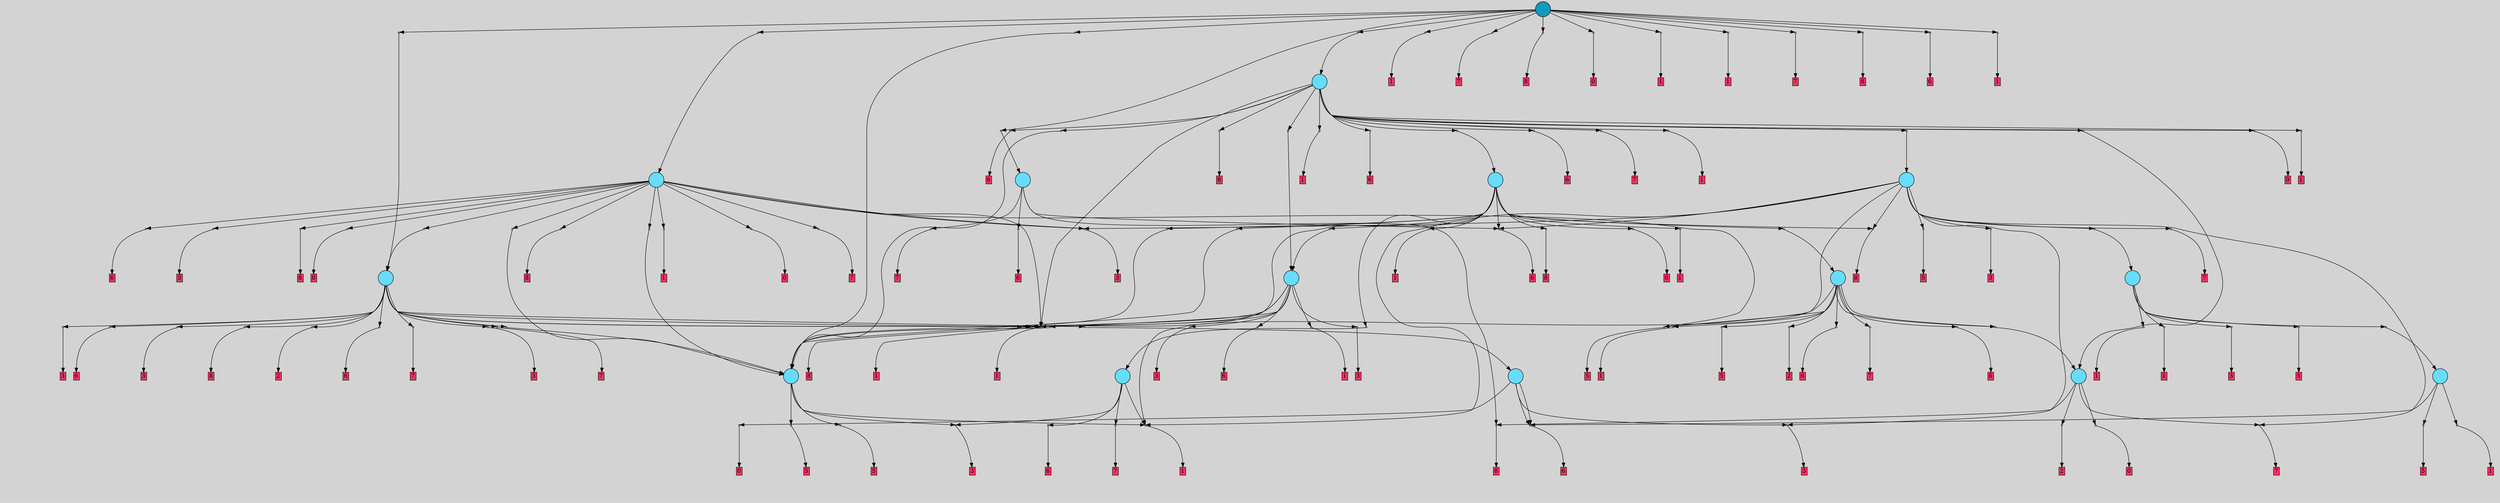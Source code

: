 // File exported with GEGELATI v1.3.1
// On the 2024-07-06 18:53:11
// With the MARL::MarlTPGGraphDotExporter
digraph{
	graph[pad = "0.212, 0.055" bgcolor = lightgray]
	node[shape=circle style = filled label = ""]
		T24 [fillcolor="#66ddff"]
		T84 [fillcolor="#66ddff"]
		T86 [fillcolor="#66ddff"]
		T268 [fillcolor="#66ddff"]
		T711 [fillcolor="#66ddff"]
		T1024 [fillcolor="#66ddff"]
		T1066 [fillcolor="#66ddff"]
		T1439 [fillcolor="#66ddff"]
		T2061 [fillcolor="#66ddff"]
		T2162 [fillcolor="#66ddff"]
		T2189 [fillcolor="#66ddff"]
		T3090 [fillcolor="#66ddff"]
		T3332 [fillcolor="#66ddff"]
		T3953 [fillcolor="#66ddff"]
		T7077 [fillcolor="#1199bb"]
		P71129 [fillcolor="#cccccc" shape=point] //
		I71129 [shape=box style=invis label="3|2&1|3#1|0&#92;n3|0&1|7#1|5&#92;n8|3&1|2#2|6&#92;n2|1&2|3#1|3&#92;n0|3&0|6#3|3&#92;n0|6&3|1#1|4&#92;n"]
		P71129 -> I71129[style=invis]
		A50548 [fillcolor="#ff3366" shape=box margin=0.03 width=0 height=0 label="6"]
		T24 -> P71129 -> A50548
		P71130 [fillcolor="#cccccc" shape=point] //
		I71130 [shape=box style=invis label="1|1&2|4#4|2&#92;n4|0&1|3#2|3&#92;n0|2&0|1#3|6&#92;n3|3&2|1#4|7&#92;n0|6&1|0#4|4&#92;n0|2&4|4#4|2&#92;n4|1&0|3#0|7&#92;n1|5&1|7#4|6&#92;n6|4&2|2#4|1&#92;n"]
		P71130 -> I71130[style=invis]
		A50549 [fillcolor="#ff3366" shape=box margin=0.03 width=0 height=0 label="0"]
		T24 -> P71130 -> A50549
		T24 -> P71129
		P71131 [fillcolor="#cccccc" shape=point] //
		I71131 [shape=box style=invis label="4|5&1|0#2|5&#92;n"]
		P71131 -> I71131[style=invis]
		A50550 [fillcolor="#ff3366" shape=box margin=0.03 width=0 height=0 label="3"]
		T24 -> P71131 -> A50550
		P71132 [fillcolor="#cccccc" shape=point] //
		I71132 [shape=box style=invis label="1|4&3|4#1|1&#92;n4|1&2|1#0|7&#92;n"]
		P71132 -> I71132[style=invis]
		A50551 [fillcolor="#ff3366" shape=box margin=0.03 width=0 height=0 label="8"]
		T84 -> P71132 -> A50551
		P71133 [fillcolor="#cccccc" shape=point] //
		I71133 [shape=box style=invis label="1|0&3|2#3|0&#92;n8|3&3|1#4|3&#92;n1|3&0|1#1|7&#92;n5|0&1|2#3|2&#92;n5|3&2|6#1|0&#92;n5|3&4|4#0|2&#92;n3|2&0|4#1|3&#92;n4|0&1|7#1|0&#92;n1|7&1|1#4|2&#92;n"]
		P71133 -> I71133[style=invis]
		A50552 [fillcolor="#ff3366" shape=box margin=0.03 width=0 height=0 label="0"]
		T84 -> P71133 -> A50552
		P71134 [fillcolor="#cccccc" shape=point] //
		I71134 [shape=box style=invis label="2|7&2|0#0|3&#92;n5|7&0|7#2|2&#92;n8|5&1|6#4|0&#92;n6|3&3|7#3|5&#92;n1|0&1|2#4|3&#92;n5|6&2|0#2|1&#92;n"]
		P71134 -> I71134[style=invis]
		A50553 [fillcolor="#ff3366" shape=box margin=0.03 width=0 height=0 label="7"]
		T84 -> P71134 -> A50553
		P71135 [fillcolor="#cccccc" shape=point] //
		I71135 [shape=box style=invis label="3|7&3|6#4|2&#92;n5|6&1|2#1|1&#92;n3|1&1|5#1|6&#92;n7|2&2|6#0|5&#92;n5|0&3|4#4|7&#92;n6|2&3|4#0|5&#92;n"]
		P71135 -> I71135[style=invis]
		A50554 [fillcolor="#ff3366" shape=box margin=0.03 width=0 height=0 label="2"]
		T84 -> P71135 -> A50554
		P71136 [fillcolor="#cccccc" shape=point] //
		I71136 [shape=box style=invis label="6|7&2|3#4|0&#92;n6|4&1|3#4|7&#92;n"]
		P71136 -> I71136[style=invis]
		A50555 [fillcolor="#ff3366" shape=box margin=0.03 width=0 height=0 label="5"]
		T86 -> P71136 -> A50555
		T86 -> P71129
		P71137 [fillcolor="#cccccc" shape=point] //
		I71137 [shape=box style=invis label="5|7&2|3#2|7&#92;n6|6&0|6#0|3&#92;n"]
		P71137 -> I71137[style=invis]
		A50556 [fillcolor="#ff3366" shape=box margin=0.03 width=0 height=0 label="1"]
		T86 -> P71137 -> A50556
		P71138 [fillcolor="#cccccc" shape=point] //
		I71138 [shape=box style=invis label="4|0&1|2#1|1&#92;n8|6&1|5#1|0&#92;n"]
		P71138 -> I71138[style=invis]
		A50557 [fillcolor="#ff3366" shape=box margin=0.03 width=0 height=0 label="6"]
		T268 -> P71138 -> A50557
		P71139 [fillcolor="#cccccc" shape=point] //
		I71139 [shape=box style=invis label="3|6&2|2#1|7&#92;n7|0&4|3#2|2&#92;n3|3&0|0#1|2&#92;n4|0&1|0#2|3&#92;n2|3&0|4#3|1&#92;n0|3&3|3#0|7&#92;n8|2&0|2#2|3&#92;n8|7&2|0#3|3&#92;n"]
		P71139 -> I71139[style=invis]
		A50558 [fillcolor="#ff3366" shape=box margin=0.03 width=0 height=0 label="7"]
		T268 -> P71139 -> A50558
		T268 -> P71132
		P71140 [fillcolor="#cccccc" shape=point] //
		I71140 [shape=box style=invis label="3|2&1|3#1|0&#92;n8|3&1|2#2|6&#92;n3|0&1|7#1|5&#92;n2|1&2|3#1|3&#92;n0|3&0|6#3|3&#92;n3|6&3|1#1|4&#92;n"]
		P71140 -> I71140[style=invis]
		A50559 [fillcolor="#ff3366" shape=box margin=0.03 width=0 height=0 label="6"]
		T268 -> P71140 -> A50559
		P71141 [fillcolor="#cccccc" shape=point] //
		I71141 [shape=box style=invis label="0|5&3|4#2|5&#92;n5|2&4|3#0|5&#92;n5|6&3|1#1|2&#92;n2|2&3|1#1|0&#92;n8|6&1|7#0|4&#92;n2|0&1|2#2|1&#92;n"]
		P71141 -> I71141[style=invis]
		A50560 [fillcolor="#ff3366" shape=box margin=0.03 width=0 height=0 label="3"]
		T711 -> P71141 -> A50560
		P71142 [fillcolor="#cccccc" shape=point] //
		I71142 [shape=box style=invis label="1|0&4|1#0|1&#92;n4|7&0|3#3|0&#92;n"]
		P71142 -> I71142[style=invis]
		A50561 [fillcolor="#ff3366" shape=box margin=0.03 width=0 height=0 label="1"]
		T711 -> P71142 -> A50561
		P71143 [fillcolor="#cccccc" shape=point] //
		I71143 [shape=box style=invis label="6|4&1|3#4|7&#92;n6|7&2|3#4|1&#92;n"]
		P71143 -> I71143[style=invis]
		A50562 [fillcolor="#ff3366" shape=box margin=0.03 width=0 height=0 label="5"]
		T711 -> P71143 -> A50562
		P71144 [fillcolor="#cccccc" shape=point] //
		I71144 [shape=box style=invis label="6|6&2|4#1|1&#92;n8|0&4|6#3|3&#92;n"]
		P71144 -> I71144[style=invis]
		T711 -> P71144 -> T86
		P71145 [fillcolor="#cccccc" shape=point] //
		I71145 [shape=box style=invis label="5|3&2|3#2|7&#92;n"]
		P71145 -> I71145[style=invis]
		A50563 [fillcolor="#ff3366" shape=box margin=0.03 width=0 height=0 label="1"]
		T711 -> P71145 -> A50563
		P71146 [fillcolor="#cccccc" shape=point] //
		I71146 [shape=box style=invis label="3|0&2|2#2|7&#92;n8|1&1|3#0|3&#92;n"]
		P71146 -> I71146[style=invis]
		A50564 [fillcolor="#ff3366" shape=box margin=0.03 width=0 height=0 label="3"]
		T1024 -> P71146 -> A50564
		P71147 [fillcolor="#cccccc" shape=point] //
		I71147 [shape=box style=invis label="4|4&2|7#4|3&#92;n1|3&3|0#1|1&#92;n3|0&0|4#0|0&#92;n4|7&4|1#0|5&#92;n6|1&2|7#1|3&#92;n3|2&3|4#3|5&#92;n4|4&4|2#3|2&#92;n6|2&4|6#0|0&#92;n0|2&3|4#0|4&#92;n"]
		P71147 -> I71147[style=invis]
		A50565 [fillcolor="#ff3366" shape=box margin=0.03 width=0 height=0 label="1"]
		T1024 -> P71147 -> A50565
		P71148 [fillcolor="#cccccc" shape=point] //
		I71148 [shape=box style=invis label="5|5&0|3#2|5&#92;n1|3&1|7#1|4&#92;n6|1&2|6#1|1&#92;n8|2&0|2#0|5&#92;n8|1&1|1#2|4&#92;n6|5&2|3#4|5&#92;n0|0&2|3#2|2&#92;n"]
		P71148 -> I71148[style=invis]
		A50566 [fillcolor="#ff3366" shape=box margin=0.03 width=0 height=0 label="5"]
		T1024 -> P71148 -> A50566
		P71149 [fillcolor="#cccccc" shape=point] //
		I71149 [shape=box style=invis label="5|5&4|5#3|0&#92;n8|6&3|7#2|6&#92;n0|3&3|5#2|7&#92;n5|2&2|4#3|6&#92;n5|0&0|2#3|5&#92;n"]
		P71149 -> I71149[style=invis]
		A50567 [fillcolor="#ff3366" shape=box margin=0.03 width=0 height=0 label="5"]
		T1024 -> P71149 -> A50567
		T1066 -> P71146
		P71150 [fillcolor="#cccccc" shape=point] //
		I71150 [shape=box style=invis label="2|7&2|0#0|3&#92;n8|5&1|6#4|0&#92;n5|6&2|0#2|1&#92;n1|0&1|2#4|3&#92;n6|0&3|7#3|5&#92;n"]
		P71150 -> I71150[style=invis]
		A50568 [fillcolor="#ff3366" shape=box margin=0.03 width=0 height=0 label="7"]
		T1066 -> P71150 -> A50568
		T1066 -> P71147
		P71151 [fillcolor="#cccccc" shape=point] //
		I71151 [shape=box style=invis label="4|0&1|2#4|1&#92;n1|1&4|0#4|1&#92;n"]
		P71151 -> I71151[style=invis]
		A50569 [fillcolor="#ff3366" shape=box margin=0.03 width=0 height=0 label="6"]
		T1066 -> P71151 -> A50569
		P71152 [fillcolor="#cccccc" shape=point] //
		I71152 [shape=box style=invis label="4|0&1|2#1|1&#92;n8|4&1|5#2|0&#92;n5|4&4|2#4|2&#92;n"]
		P71152 -> I71152[style=invis]
		A50570 [fillcolor="#ff3366" shape=box margin=0.03 width=0 height=0 label="6"]
		T1439 -> P71152 -> A50570
		P71153 [fillcolor="#cccccc" shape=point] //
		I71153 [shape=box style=invis label="1|3&1|3#0|0&#92;n4|0&3|2#4|0&#92;n7|7&1|3#2|3&#92;n8|7&2|2#2|6&#92;n"]
		P71153 -> I71153[style=invis]
		A50571 [fillcolor="#ff3366" shape=box margin=0.03 width=0 height=0 label="1"]
		T1439 -> P71153 -> A50571
		P71154 [fillcolor="#cccccc" shape=point] //
		I71154 [shape=box style=invis label="6|6&3|3#4|2&#92;n5|7&2|4#0|3&#92;n0|1&0|2#4|6&#92;n0|0&3|2#0|7&#92;n"]
		P71154 -> I71154[style=invis]
		A50572 [fillcolor="#ff3366" shape=box margin=0.03 width=0 height=0 label="5"]
		T1439 -> P71154 -> A50572
		T1439 -> P71147
		P71155 [fillcolor="#cccccc" shape=point] //
		I71155 [shape=box style=invis label="0|0&0|7#0|0&#92;n6|0&1|3#4|7&#92;n6|7&2|3#4|0&#92;n6|5&3|2#0|3&#92;n"]
		P71155 -> I71155[style=invis]
		A50573 [fillcolor="#ff3366" shape=box margin=0.03 width=0 height=0 label="5"]
		T1439 -> P71155 -> A50573
		P71156 [fillcolor="#cccccc" shape=point] //
		I71156 [shape=box style=invis label="5|0&0|2#0|2&#92;n4|2&1|4#1|0&#92;n4|5&0|0#2|5&#92;n"]
		P71156 -> I71156[style=invis]
		T1439 -> P71156 -> T84
		P71157 [fillcolor="#cccccc" shape=point] //
		I71157 [shape=box style=invis label="0|1&3|3#3|5&#92;n1|3&3|7#4|0&#92;n7|2&2|6#0|5&#92;n5|0&2|4#4|7&#92;n6|1&1|5#1|6&#92;n3|7&3|6#4|2&#92;n"]
		P71157 -> I71157[style=invis]
		A50574 [fillcolor="#ff3366" shape=box margin=0.03 width=0 height=0 label="2"]
		T1439 -> P71157 -> A50574
		P71158 [fillcolor="#cccccc" shape=point] //
		I71158 [shape=box style=invis label="4|0&1|2#1|5&#92;n5|0&2|4#4|6&#92;n"]
		P71158 -> I71158[style=invis]
		A50575 [fillcolor="#ff3366" shape=box margin=0.03 width=0 height=0 label="6"]
		T1439 -> P71158 -> A50575
		P71159 [fillcolor="#cccccc" shape=point] //
		I71159 [shape=box style=invis label="3|2&1|3#1|0&#92;n3|0&1|7#1|5&#92;n0|6&3|1#1|4&#92;n2|4&4|7#3|2&#92;n0|3&0|6#3|3&#92;n2|1&2|3#1|2&#92;n"]
		P71159 -> I71159[style=invis]
		A50576 [fillcolor="#ff3366" shape=box margin=0.03 width=0 height=0 label="7"]
		T1439 -> P71159 -> A50576
		T1439 -> P71156
		P71160 [fillcolor="#cccccc" shape=point] //
		I71160 [shape=box style=invis label="4|0&0|2#0|1&#92;n7|6&1|0#2|6&#92;n6|0&2|7#0|7&#92;n8|3&1|7#1|4&#92;n"]
		P71160 -> I71160[style=invis]
		A50577 [fillcolor="#ff3366" shape=box margin=0.03 width=0 height=0 label="6"]
		T2061 -> P71160 -> A50577
		P71161 [fillcolor="#cccccc" shape=point] //
		I71161 [shape=box style=invis label="2|4&0|3#0|2&#92;n8|4&2|2#4|0&#92;n8|5&4|2#0|7&#92;n2|3&0|6#2|0&#92;n3|2&3|5#3|0&#92;n3|2&1|1#0|1&#92;n"]
		P71161 -> I71161[style=invis]
		A50578 [fillcolor="#ff3366" shape=box margin=0.03 width=0 height=0 label="3"]
		T2061 -> P71161 -> A50578
		P71162 [fillcolor="#cccccc" shape=point] //
		I71162 [shape=box style=invis label="0|0&4|1#1|3&#92;n4|5&3|0#2|5&#92;n8|1&4|2#1|6&#92;n1|7&3|4#3|2&#92;n"]
		P71162 -> I71162[style=invis]
		T2061 -> P71162 -> T1024
		P71163 [fillcolor="#cccccc" shape=point] //
		I71163 [shape=box style=invis label="4|4&2|7#4|3&#92;n6|2&1|2#3|6&#92;n0|2&2|4#0|4&#92;n3|0&0|4#0|0&#92;n6|1&2|7#1|3&#92;n3|2&3|4#3|5&#92;n6|2&4|6#0|0&#92;n4|7&4|1#0|5&#92;n"]
		P71163 -> I71163[style=invis]
		A50579 [fillcolor="#ff3366" shape=box margin=0.03 width=0 height=0 label="2"]
		T2061 -> P71163 -> A50579
		P71164 [fillcolor="#cccccc" shape=point] //
		I71164 [shape=box style=invis label="3|5&3|5#3|6&#92;n0|0&0|3#1|6&#92;n0|0&2|0#4|2&#92;n"]
		P71164 -> I71164[style=invis]
		A50580 [fillcolor="#ff3366" shape=box margin=0.03 width=0 height=0 label="3"]
		T2061 -> P71164 -> A50580
		P71165 [fillcolor="#cccccc" shape=point] //
		I71165 [shape=box style=invis label="4|4&2|7#4|3&#92;n1|3&3|0#1|1&#92;n3|0&0|4#0|0&#92;n3|2&3|4#3|5&#92;n6|1&2|7#1|5&#92;n4|7&4|1#0|5&#92;n4|4&4|2#3|2&#92;n1|1&3|0#0|1&#92;n6|2&4|6#0|0&#92;n0|2&3|4#0|4&#92;n"]
		P71165 -> I71165[style=invis]
		A50581 [fillcolor="#ff3366" shape=box margin=0.03 width=0 height=0 label="1"]
		T2061 -> P71165 -> A50581
		P71166 [fillcolor="#cccccc" shape=point] //
		I71166 [shape=box style=invis label="0|0&0|3#4|3&#92;n6|4&2|3#4|7&#92;n4|5&3|2#2|7&#92;n"]
		P71166 -> I71166[style=invis]
		A50582 [fillcolor="#ff3366" shape=box margin=0.03 width=0 height=0 label="7"]
		T2061 -> P71166 -> A50582
		P71167 [fillcolor="#cccccc" shape=point] //
		I71167 [shape=box style=invis label="4|4&2|7#4|3&#92;n3|5&3|4#3|5&#92;n3|0&0|4#0|0&#92;n6|2&4|6#0|0&#92;n1|3&3|0#1|1&#92;n4|4&4|2#3|2&#92;n6|1&2|7#1|3&#92;n3|0&3|2#3|5&#92;n0|0&3|4#0|4&#92;n"]
		P71167 -> I71167[style=invis]
		A50583 [fillcolor="#ff3366" shape=box margin=0.03 width=0 height=0 label="1"]
		T2061 -> P71167 -> A50583
		P71168 [fillcolor="#cccccc" shape=point] //
		I71168 [shape=box style=invis label="8|7&3|2#0|5&#92;n7|6&2|3#0|2&#92;n3|6&4|1#3|4&#92;n4|0&0|7#1|2&#92;n2|3&0|3#2|2&#92;n4|5&3|2#1|2&#92;n3|0&0|0#2|0&#92;n7|1&2|0#3|4&#92;n1|1&2|2#0|6&#92;n"]
		P71168 -> I71168[style=invis]
		A50584 [fillcolor="#ff3366" shape=box margin=0.03 width=0 height=0 label="8"]
		T2061 -> P71168 -> A50584
		P71169 [fillcolor="#cccccc" shape=point] //
		I71169 [shape=box style=invis label="5|6&0|5#4|4&#92;n8|0&2|5#2|7&#92;n"]
		P71169 -> I71169[style=invis]
		A50585 [fillcolor="#ff3366" shape=box margin=0.03 width=0 height=0 label="3"]
		T2061 -> P71169 -> A50585
		P71170 [fillcolor="#cccccc" shape=point] //
		I71170 [shape=box style=invis label="4|5&2|1#0|7&#92;n1|4&3|4#1|1&#92;n"]
		P71170 -> I71170[style=invis]
		A50586 [fillcolor="#ff3366" shape=box margin=0.03 width=0 height=0 label="8"]
		T2061 -> P71170 -> A50586
		P71171 [fillcolor="#cccccc" shape=point] //
		I71171 [shape=box style=invis label="8|6&1|5#1|0&#92;n2|4&0|5#0|1&#92;n"]
		P71171 -> I71171[style=invis]
		A50587 [fillcolor="#ff3366" shape=box margin=0.03 width=0 height=0 label="6"]
		T2061 -> P71171 -> A50587
		P71172 [fillcolor="#cccccc" shape=point] //
		I71172 [shape=box style=invis label="8|1&0|5#3|5&#92;n7|0&3|1#2|6&#92;n1|2&3|6#2|2&#92;n8|2&0|2#2|7&#92;n"]
		P71172 -> I71172[style=invis]
		T2061 -> P71172 -> T24
		P71173 [fillcolor="#cccccc" shape=point] //
		I71173 [shape=box style=invis label="2|4&4|0#3|2&#92;n0|3&3|3#0|7&#92;n7|0&4|3#2|2&#92;n0|7&0|6#1|1&#92;n8|7&2|6#3|3&#92;n4|0&0|0#2|3&#92;n8|2&0|2#2|3&#92;n"]
		P71173 -> I71173[style=invis]
		A50588 [fillcolor="#ff3366" shape=box margin=0.03 width=0 height=0 label="7"]
		T2061 -> P71173 -> A50588
		T2162 -> P71147
		P71174 [fillcolor="#cccccc" shape=point] //
		I71174 [shape=box style=invis label="4|6&1|6#3|7&#92;n2|0&3|2#2|5&#92;n"]
		P71174 -> I71174[style=invis]
		A50589 [fillcolor="#ff3366" shape=box margin=0.03 width=0 height=0 label="3"]
		T2162 -> P71174 -> A50589
		P71175 [fillcolor="#cccccc" shape=point] //
		I71175 [shape=box style=invis label="0|2&4|6#4|2&#92;n4|0&3|1#3|3&#92;n4|5&1|0#2|5&#92;n1|3&0|5#4|5&#92;n"]
		P71175 -> I71175[style=invis]
		A50590 [fillcolor="#ff3366" shape=box margin=0.03 width=0 height=0 label="3"]
		T2162 -> P71175 -> A50590
		P71176 [fillcolor="#cccccc" shape=point] //
		I71176 [shape=box style=invis label="4|0&0|0#2|3&#92;n0|3&3|3#0|7&#92;n7|0&4|3#2|2&#92;n2|4&0|0#3|2&#92;n8|7&2|0#3|3&#92;n8|2&0|2#2|3&#92;n"]
		P71176 -> I71176[style=invis]
		A50591 [fillcolor="#ff3366" shape=box margin=0.03 width=0 height=0 label="7"]
		T2162 -> P71176 -> A50591
		P71177 [fillcolor="#cccccc" shape=point] //
		I71177 [shape=box style=invis label="0|5&3|2#2|6&#92;n4|0&2|2#1|1&#92;n"]
		P71177 -> I71177[style=invis]
		T2162 -> P71177 -> T711
		T2162 -> P71134
		P71178 [fillcolor="#cccccc" shape=point] //
		I71178 [shape=box style=invis label="1|7&0|4#3|7&#92;n7|6&2|3#4|1&#92;n7|0&1|3#1|4&#92;n5|1&1|7#4|4&#92;n1|3&3|1#4|3&#92;n"]
		P71178 -> I71178[style=invis]
		A50592 [fillcolor="#ff3366" shape=box margin=0.03 width=0 height=0 label="5"]
		T2162 -> P71178 -> A50592
		T2162 -> P71138
		P71179 [fillcolor="#cccccc" shape=point] //
		I71179 [shape=box style=invis label="2|5&3|5#2|7&#92;n8|7&3|2#0|5&#92;n7|6&2|0#0|2&#92;n7|1&2|0#3|4&#92;n4|0&0|7#1|2&#92;n2|3&0|3#2|2&#92;n4|5&3|2#1|2&#92;n3|0&0|0#2|0&#92;n3|6&4|1#3|4&#92;n1|1&2|2#0|6&#92;n"]
		P71179 -> I71179[style=invis]
		A50593 [fillcolor="#ff3366" shape=box margin=0.03 width=0 height=0 label="8"]
		T2162 -> P71179 -> A50593
		T2162 -> P71131
		T2162 -> P71154
		P71180 [fillcolor="#cccccc" shape=point] //
		I71180 [shape=box style=invis label="4|4&0|2#4|5&#92;n0|4&0|0#2|3&#92;n5|3&4|1#2|1&#92;n6|0&2|2#2|6&#92;n"]
		P71180 -> I71180[style=invis]
		A50594 [fillcolor="#ff3366" shape=box margin=0.03 width=0 height=0 label="3"]
		T2189 -> P71180 -> A50594
		P71181 [fillcolor="#cccccc" shape=point] //
		I71181 [shape=box style=invis label="8|1&4|2#1|4&#92;n4|5&3|0#2|5&#92;n1|7&4|4#3|2&#92;n3|0&3|7#0|7&#92;n0|0&4|1#1|3&#92;n"]
		P71181 -> I71181[style=invis]
		T2189 -> P71181 -> T1024
		P71182 [fillcolor="#cccccc" shape=point] //
		I71182 [shape=box style=invis label="4|2&3|0#0|0&#92;n1|6&3|3#4|2&#92;n0|1&0|2#4|6&#92;n0|0&3|2#0|7&#92;n4|3&2|3#3|6&#92;n"]
		P71182 -> I71182[style=invis]
		A50595 [fillcolor="#ff3366" shape=box margin=0.03 width=0 height=0 label="3"]
		T2189 -> P71182 -> A50595
		T2189 -> P71165
		T2189 -> P71167
		T2189 -> P71168
		P71183 [fillcolor="#cccccc" shape=point] //
		I71183 [shape=box style=invis label="3|2&1|3#1|0&#92;n1|5&4|2#1|1&#92;n8|3&1|2#2|6&#92;n3|0&1|7#1|5&#92;n2|1&2|3#1|3&#92;n0|3&0|6#3|3&#92;n0|6&0|1#1|4&#92;n"]
		P71183 -> I71183[style=invis]
		A50596 [fillcolor="#ff3366" shape=box margin=0.03 width=0 height=0 label="6"]
		T2189 -> P71183 -> A50596
		P71184 [fillcolor="#cccccc" shape=point] //
		I71184 [shape=box style=invis label="1|3&1|3#0|0&#92;n4|0&3|2#4|0&#92;n7|7&1|3#2|3&#92;n3|7&3|7#4|0&#92;n8|7&2|2#2|6&#92;n"]
		P71184 -> I71184[style=invis]
		A50597 [fillcolor="#ff3366" shape=box margin=0.03 width=0 height=0 label="1"]
		T2189 -> P71184 -> A50597
		P71185 [fillcolor="#cccccc" shape=point] //
		I71185 [shape=box style=invis label="1|7&4|4#3|2&#92;n4|5&3|0#2|5&#92;n8|1&4|2#1|6&#92;n0|0&4|1#1|3&#92;n"]
		P71185 -> I71185[style=invis]
		T3090 -> P71185 -> T1024
		T3090 -> P71165
		P71186 [fillcolor="#cccccc" shape=point] //
		I71186 [shape=box style=invis label="4|7&3|2#2|7&#92;n6|4&2|3#4|7&#92;n0|0&0|3#4|3&#92;n"]
		P71186 -> I71186[style=invis]
		T3090 -> P71186 -> T1439
		P71187 [fillcolor="#cccccc" shape=point] //
		I71187 [shape=box style=invis label="4|4&2|7#4|3&#92;n1|1&4|2#2|0&#92;n3|5&3|4#3|5&#92;n3|0&0|4#0|0&#92;n3|0&3|2#3|5&#92;n1|3&3|0#1|1&#92;n4|4&4|2#3|2&#92;n6|1&2|7#1|3&#92;n6|2&4|6#0|0&#92;n0|0&3|4#0|4&#92;n"]
		P71187 -> I71187[style=invis]
		A50598 [fillcolor="#ff3366" shape=box margin=0.03 width=0 height=0 label="1"]
		T3090 -> P71187 -> A50598
		P71188 [fillcolor="#cccccc" shape=point] //
		I71188 [shape=box style=invis label="8|7&3|2#0|5&#92;n7|6&2|3#0|2&#92;n7|1&2|1#3|4&#92;n4|0&0|7#1|2&#92;n2|3&0|3#2|2&#92;n4|5&3|2#1|2&#92;n3|0&0|0#2|0&#92;n3|6&4|1#3|4&#92;n1|1&2|2#0|6&#92;n"]
		P71188 -> I71188[style=invis]
		A50599 [fillcolor="#ff3366" shape=box margin=0.03 width=0 height=0 label="8"]
		T3090 -> P71188 -> A50599
		P71189 [fillcolor="#cccccc" shape=point] //
		I71189 [shape=box style=invis label="8|0&2|4#3|7&#92;n0|4&3|5#2|6&#92;n2|7&0|7#2|4&#92;n8|5&3|4#3|0&#92;n3|4&1|7#2|1&#92;n1|5&0|7#0|6&#92;n5|3&1|2#3|3&#92;n"]
		P71189 -> I71189[style=invis]
		A50600 [fillcolor="#ff3366" shape=box margin=0.03 width=0 height=0 label="0"]
		T3090 -> P71189 -> A50600
		P71190 [fillcolor="#cccccc" shape=point] //
		I71190 [shape=box style=invis label="7|0&3|7#2|2&#92;n6|5&4|6#1|0&#92;n"]
		P71190 -> I71190[style=invis]
		T3090 -> P71190 -> T2189
		P71191 [fillcolor="#cccccc" shape=point] //
		I71191 [shape=box style=invis label="6|1&2|4#1|7&#92;n0|0&4|3#2|2&#92;n1|6&4|7#2|0&#92;n8|5&1|6#3|1&#92;n5|3&1|7#3|3&#92;n2|1&2|7#4|0&#92;n3|2&1|2#0|4&#92;n0|7&1|0#4|7&#92;n"]
		P71191 -> I71191[style=invis]
		T3090 -> P71191 -> T1066
		P71192 [fillcolor="#cccccc" shape=point] //
		I71192 [shape=box style=invis label="6|3&0|6#0|5&#92;n6|7&3|6#1|2&#92;n4|0&2|5#4|5&#92;n6|1&3|7#2|6&#92;n"]
		P71192 -> I71192[style=invis]
		T3090 -> P71192 -> T1024
		T3090 -> P71179
		P71193 [fillcolor="#cccccc" shape=point] //
		I71193 [shape=box style=invis label="7|1&2|2#3|0&#92;n6|0&4|0#4|0&#92;n2|7&3|0#0|1&#92;n6|5&0|1#1|2&#92;n5|5&3|5#4|4&#92;n3|6&1|1#3|4&#92;n1|4&4|5#0|5&#92;n5|4&0|7#1|7&#92;n5|7&0|1#3|2&#92;n"]
		P71193 -> I71193[style=invis]
		A50601 [fillcolor="#ff3366" shape=box margin=0.03 width=0 height=0 label="1"]
		T3090 -> P71193 -> A50601
		T3090 -> P71138
		P71194 [fillcolor="#cccccc" shape=point] //
		I71194 [shape=box style=invis label="4|0&0|2#0|1&#92;n7|6&1|0#3|6&#92;n8|3&1|7#1|4&#92;n6|0&2|7#0|7&#92;n"]
		P71194 -> I71194[style=invis]
		A50602 [fillcolor="#ff3366" shape=box margin=0.03 width=0 height=0 label="6"]
		T3332 -> P71194 -> A50602
		P71195 [fillcolor="#cccccc" shape=point] //
		I71195 [shape=box style=invis label="2|7&3|3#3|0&#92;n3|2&3|5#3|0&#92;n8|0&0|3#2|4&#92;n3|2&1|1#0|1&#92;n"]
		P71195 -> I71195[style=invis]
		A50603 [fillcolor="#ff3366" shape=box margin=0.03 width=0 height=0 label="3"]
		T3332 -> P71195 -> A50603
		T3332 -> P71165
		P71196 [fillcolor="#cccccc" shape=point] //
		I71196 [shape=box style=invis label="4|4&2|7#4|3&#92;n4|4&4|2#3|2&#92;n3|0&0|4#0|0&#92;n3|0&3|2#3|5&#92;n1|3&3|0#1|1&#92;n3|5&3|4#3|5&#92;n6|1&2|7#1|3&#92;n6|2&0|6#0|0&#92;n0|0&3|4#0|4&#92;n"]
		P71196 -> I71196[style=invis]
		A50604 [fillcolor="#ff3366" shape=box margin=0.03 width=0 height=0 label="1"]
		T3332 -> P71196 -> A50604
		P71197 [fillcolor="#cccccc" shape=point] //
		I71197 [shape=box style=invis label="8|0&2|4#3|7&#92;n0|4&3|5#1|6&#92;n5|3&1|2#3|3&#92;n8|5&3|4#3|0&#92;n3|4&1|7#2|1&#92;n1|5&0|7#0|6&#92;n1|7&0|1#1|6&#92;n2|7&0|7#2|4&#92;n"]
		P71197 -> I71197[style=invis]
		A50605 [fillcolor="#ff3366" shape=box margin=0.03 width=0 height=0 label="0"]
		T3332 -> P71197 -> A50605
		T3332 -> P71174
		P71198 [fillcolor="#cccccc" shape=point] //
		I71198 [shape=box style=invis label="2|0&3|5#1|2&#92;n2|7&2|0#0|3&#92;n5|7&0|7#2|2&#92;n5|6&2|2#2|6&#92;n8|5&1|6#4|0&#92;n1|0&2|0#4|3&#92;n"]
		P71198 -> I71198[style=invis]
		A50606 [fillcolor="#ff3366" shape=box margin=0.03 width=0 height=0 label="7"]
		T3332 -> P71198 -> A50606
		T3332 -> P71174
		T3332 -> P71154
		P71199 [fillcolor="#cccccc" shape=point] //
		I71199 [shape=box style=invis label="2|5&4|5#2|7&#92;n8|7&3|2#0|5&#92;n7|6&2|0#0|2&#92;n4|0&0|7#1|2&#92;n7|1&2|0#3|4&#92;n2|3&0|3#2|2&#92;n4|5&3|2#1|2&#92;n3|0&0|0#2|0&#92;n3|6&4|1#3|4&#92;n1|1&2|2#0|6&#92;n"]
		P71199 -> I71199[style=invis]
		A50607 [fillcolor="#ff3366" shape=box margin=0.03 width=0 height=0 label="8"]
		T3332 -> P71199 -> A50607
		P71200 [fillcolor="#cccccc" shape=point] //
		I71200 [shape=box style=invis label="0|0&4|1#3|3&#92;n1|7&4|4#3|2&#92;n4|7&0|2#1|4&#92;n"]
		P71200 -> I71200[style=invis]
		T3332 -> P71200 -> T1024
		P71201 [fillcolor="#cccccc" shape=point] //
		I71201 [shape=box style=invis label="8|0&2|4#3|7&#92;n0|4&3|5#1|6&#92;n5|3&1|2#3|3&#92;n6|7&3|4#4|1&#92;n2|3&0|7#2|4&#92;n1|5&0|7#0|6&#92;n1|7&0|1#1|6&#92;n3|4&1|7#2|1&#92;n"]
		P71201 -> I71201[style=invis]
		A50608 [fillcolor="#ff3366" shape=box margin=0.03 width=0 height=0 label="0"]
		T3332 -> P71201 -> A50608
		P71202 [fillcolor="#cccccc" shape=point] //
		I71202 [shape=box style=invis label="7|1&2|0#3|4&#92;n0|4&2|6#2|7&#92;n8|7&3|2#0|5&#92;n3|0&0|0#2|0&#92;n7|0&0|7#1|2&#92;n2|3&3|5#2|3&#92;n4|1&3|2#0|5&#92;n3|6&4|1#3|4&#92;n3|5&3|2#1|2&#92;n"]
		P71202 -> I71202[style=invis]
		A50609 [fillcolor="#ff3366" shape=box margin=0.03 width=0 height=0 label="8"]
		T3332 -> P71202 -> A50609
		P71203 [fillcolor="#cccccc" shape=point] //
		I71203 [shape=box style=invis label="5|0&2|1#0|6&#92;n4|7&1|0#3|2&#92;n0|1&4|2#2|6&#92;n"]
		P71203 -> I71203[style=invis]
		T3332 -> P71203 -> T2061
		P71204 [fillcolor="#cccccc" shape=point] //
		I71204 [shape=box style=invis label="0|0&4|1#1|3&#92;n8|1&4|2#1|6&#92;n4|7&3|0#2|5&#92;n"]
		P71204 -> I71204[style=invis]
		T3332 -> P71204 -> T1024
		P71205 [fillcolor="#cccccc" shape=point] //
		I71205 [shape=box style=invis label="7|0&1|6#0|4&#92;n1|6&0|4#3|0&#92;n6|0&3|3#1|4&#92;n1|3&2|0#0|4&#92;n"]
		P71205 -> I71205[style=invis]
		A50610 [fillcolor="#ff3366" shape=box margin=0.03 width=0 height=0 label="6"]
		T3953 -> P71205 -> A50610
		P71206 [fillcolor="#cccccc" shape=point] //
		I71206 [shape=box style=invis label="5|6&2|5#0|4&#92;n8|0&2|5#2|0&#92;n"]
		P71206 -> I71206[style=invis]
		T3953 -> P71206 -> T3090
		P71207 [fillcolor="#cccccc" shape=point] //
		I71207 [shape=box style=invis label="2|0&3|5#1|2&#92;n2|7&2|0#0|3&#92;n5|6&2|0#2|1&#92;n8|5&1|6#4|0&#92;n1|0&2|2#4|3&#92;n5|7&0|7#2|2&#92;n"]
		P71207 -> I71207[style=invis]
		A50611 [fillcolor="#ff3366" shape=box margin=0.03 width=0 height=0 label="7"]
		T3953 -> P71207 -> A50611
		P71208 [fillcolor="#cccccc" shape=point] //
		I71208 [shape=box style=invis label="8|6&1|2#3|5&#92;n0|4&1|4#1|7&#92;n"]
		P71208 -> I71208[style=invis]
		A50612 [fillcolor="#ff3366" shape=box margin=0.03 width=0 height=0 label="6"]
		T3953 -> P71208 -> A50612
		P71209 [fillcolor="#cccccc" shape=point] //
		I71209 [shape=box style=invis label="3|2&3|4#3|5&#92;n1|3&3|0#1|1&#92;n3|5&4|0#2|2&#92;n3|0&0|4#0|0&#92;n6|2&4|6#0|0&#92;n6|1&2|7#1|3&#92;n4|4&3|7#4|3&#92;n4|4&4|2#3|2&#92;n4|7&2|1#0|5&#92;n0|2&3|4#0|4&#92;n"]
		P71209 -> I71209[style=invis]
		A50613 [fillcolor="#ff3366" shape=box margin=0.03 width=0 height=0 label="1"]
		T3953 -> P71209 -> A50613
		P71210 [fillcolor="#cccccc" shape=point] //
		I71210 [shape=box style=invis label="1|7&0|1#1|5&#92;n8|4&2|4#3|3&#92;n5|0&2|4#2|5&#92;n1|5&3|1#0|6&#92;n8|5&3|1#3|0&#92;n4|6&1|7#4|0&#92;n0|4&3|5#1|6&#92;n3|3&3|3#1|2&#92;n6|3&1|2#3|3&#92;n6|2&4|0#0|4&#92;n"]
		P71210 -> I71210[style=invis]
		A50614 [fillcolor="#ff3366" shape=box margin=0.03 width=0 height=0 label="0"]
		T3953 -> P71210 -> A50614
		P71211 [fillcolor="#cccccc" shape=point] //
		I71211 [shape=box style=invis label="4|4&2|7#4|3&#92;n2|7&4|1#0|5&#92;n0|0&3|4#4|4&#92;n7|6&0|2#2|2&#92;n6|2&4|6#0|0&#92;n4|2&4|7#2|0&#92;n4|4&4|2#3|2&#92;n3|2&3|4#3|5&#92;n6|1&2|7#2|3&#92;n"]
		P71211 -> I71211[style=invis]
		T3953 -> P71211 -> T84
		P71212 [fillcolor="#cccccc" shape=point] //
		I71212 [shape=box style=invis label="4|4&2|7#4|3&#92;n3|6&0|4#0|0&#92;n6|1&2|7#1|3&#92;n3|2&3|4#3|5&#92;n0|2&3|4#0|4&#92;n6|7&3|4#4|1&#92;n4|4&4|2#3|2&#92;n6|2&4|3#0|0&#92;n4|7&4|1#0|5&#92;n"]
		P71212 -> I71212[style=invis]
		A50615 [fillcolor="#ff3366" shape=box margin=0.03 width=0 height=0 label="1"]
		T3953 -> P71212 -> A50615
		P71213 [fillcolor="#cccccc" shape=point] //
		I71213 [shape=box style=invis label="2|2&4|5#0|4&#92;n0|0&4|1#3|3&#92;n7|6&2|4#2|7&#92;n1|7&4|4#3|2&#92;n4|5&3|0#2|5&#92;n"]
		P71213 -> I71213[style=invis]
		T3953 -> P71213 -> T1024
		T3953 -> P71165
		P71214 [fillcolor="#cccccc" shape=point] //
		I71214 [shape=box style=invis label="3|2&1|3#1|0&#92;n8|7&3|3#2|3&#92;n3|0&1|7#1|5&#92;n2|1&2|7#1|3&#92;n0|3&0|6#3|3&#92;n8|3&1|2#2|6&#92;n3|6&3|1#1|4&#92;n"]
		P71214 -> I71214[style=invis]
		A50616 [fillcolor="#ff3366" shape=box margin=0.03 width=0 height=0 label="6"]
		T3953 -> P71214 -> A50616
		P71215 [fillcolor="#cccccc" shape=point] //
		I71215 [shape=box style=invis label="6|7&2|4#0|7&#92;n5|6&2|6#1|1&#92;n3|0&2|6#0|0&#92;n1|6&4|1#0|7&#92;n5|4&0|6#0|5&#92;n0|6&0|5#4|7&#92;n"]
		P71215 -> I71215[style=invis]
		T3953 -> P71215 -> T2189
		P71216 [fillcolor="#cccccc" shape=point] //
		I71216 [shape=box style=invis label="8|7&3|2#0|5&#92;n7|6&2|3#0|2&#92;n2|3&0|3#2|2&#92;n3|6&4|1#3|4&#92;n4|0&0|7#1|2&#92;n7|6&0|7#3|2&#92;n4|5&3|2#1|2&#92;n3|0&0|0#2|0&#92;n7|1&2|0#3|0&#92;n1|1&2|2#0|6&#92;n"]
		P71216 -> I71216[style=invis]
		A50617 [fillcolor="#ff3366" shape=box margin=0.03 width=0 height=0 label="8"]
		T3953 -> P71216 -> A50617
		P71217 [fillcolor="#cccccc" shape=point] //
		I71217 [shape=box style=invis label="3|5&4|5#2|6&#92;n0|0&0|3#1|6&#92;n4|5&2|6#1|1&#92;n"]
		P71217 -> I71217[style=invis]
		T3953 -> P71217 -> T2162
		P71218 [fillcolor="#cccccc" shape=point] //
		I71218 [shape=box style=invis label="3|2&3|4#3|5&#92;n7|4&1|1#1|2&#92;n0|2&1|2#0|4&#92;n4|0&2|7#3|3&#92;n4|4&4|2#3|5&#92;n4|7&4|1#0|5&#92;n4|5&4|0#0|3&#92;n1|3&1|5#1|1&#92;n1|0&1|5#3|0&#92;n"]
		P71218 -> I71218[style=invis]
		A50618 [fillcolor="#ff3366" shape=box margin=0.03 width=0 height=0 label="1"]
		T3953 -> P71218 -> A50618
		P71219 [fillcolor="#cccccc" shape=point] //
		I71219 [shape=box style=invis label="4|7&4|1#0|5&#92;n4|4&2|7#4|3&#92;n1|1&2|7#1|3&#92;n1|3&3|0#1|0&#92;n3|0&0|4#0|0&#92;n0|2&3|4#0|4&#92;n4|4&4|2#3|2&#92;n6|6&4|6#0|0&#92;n"]
		P71219 -> I71219[style=invis]
		A50619 [fillcolor="#ff3366" shape=box margin=0.03 width=0 height=0 label="1"]
		T7077 -> P71219 -> A50619
		P71220 [fillcolor="#cccccc" shape=point] //
		I71220 [shape=box style=invis label="5|4&3|5#1|2&#92;n7|2&0|7#3|1&#92;n2|6&3|1#2|5&#92;n3|2&2|3#4|2&#92;n1|1&0|6#3|7&#92;n3|0&2|3#2|5&#92;n5|7&0|0#1|4&#92;n"]
		P71220 -> I71220[style=invis]
		T7077 -> P71220 -> T1024
		P71221 [fillcolor="#cccccc" shape=point] //
		I71221 [shape=box style=invis label="3|6&4|5#3|4&#92;n3|0&0|0#2|0&#92;n1|4&2|2#0|6&#92;n7|1&2|0#4|4&#92;n4|4&3|2#1|2&#92;n0|5&3|5#4|7&#92;n8|7&3|0#2|5&#92;n4|0&0|7#1|2&#92;n"]
		P71221 -> I71221[style=invis]
		T7077 -> P71221 -> T3953
		P71222 [fillcolor="#cccccc" shape=point] //
		I71222 [shape=box style=invis label="0|7&0|7#2|2&#92;n3|3&4|4#4|2&#92;n2|0&3|5#1|2&#92;n1|0&3|2#2|3&#92;n2|7&4|0#0|3&#92;n6|5&1|0#4|7&#92;n2|4&2|2#4|6&#92;n8|5&1|6#0|1&#92;n"]
		P71222 -> I71222[style=invis]
		A50620 [fillcolor="#ff3366" shape=box margin=0.03 width=0 height=0 label="7"]
		T7077 -> P71222 -> A50620
		P71223 [fillcolor="#cccccc" shape=point] //
		I71223 [shape=box style=invis label="6|2&4|6#0|0&#92;n5|2&0|4#1|6&#92;n1|1&3|2#0|4&#92;n6|1&2|7#1|5&#92;n0|2&3|4#0|4&#92;n3|2&3|4#3|5&#92;n3|0&0|4#0|0&#92;n"]
		P71223 -> I71223[style=invis]
		A50621 [fillcolor="#ff3366" shape=box margin=0.03 width=0 height=0 label="8"]
		T7077 -> P71223 -> A50621
		P71224 [fillcolor="#cccccc" shape=point] //
		I71224 [shape=box style=invis label="2|5&1|5#0|5&#92;n4|0&2|5#1|6&#92;n3|2&0|0#4|7&#92;n8|1&4|0#1|7&#92;n6|4&4|3#4|4&#92;n3|1&4|1#4|4&#92;n5|4&3|7#4|2&#92;n5|4&2|6#3|0&#92;n1|3&2|2#2|6&#92;n"]
		P71224 -> I71224[style=invis]
		T7077 -> P71224 -> T268
		P71225 [fillcolor="#cccccc" shape=point] //
		I71225 [shape=box style=invis label="2|5&3|5#3|7&#92;n1|7&2|2#0|5&#92;n4|0&0|7#1|2&#92;n7|6&2|0#0|2&#92;n7|1&3|0#3|4&#92;n2|3&0|3#2|2&#92;n8|5&1|3#0|5&#92;n4|5&3|2#1|2&#92;n1|1&2|2#0|6&#92;n3|6&4|1#3|4&#92;n"]
		P71225 -> I71225[style=invis]
		T7077 -> P71225 -> T3332
		P71226 [fillcolor="#cccccc" shape=point] //
		I71226 [shape=box style=invis label="8|7&2|6#1|4&#92;n2|6&2|0#3|4&#92;n0|4&2|2#1|6&#92;n8|7&3|7#2|6&#92;n0|6&0|4#3|7&#92;n4|4&3|4#3|1&#92;n5|1&2|0#1|7&#92;n8|3&1|3#4|4&#92;n7|4&3|5#0|3&#92;n3|0&2|0#2|4&#92;n"]
		P71226 -> I71226[style=invis]
		A50622 [fillcolor="#ff3366" shape=box margin=0.03 width=0 height=0 label="0"]
		T7077 -> P71226 -> A50622
		P71227 [fillcolor="#cccccc" shape=point] //
		I71227 [shape=box style=invis label="4|4&2|7#4|5&#92;n3|2&3|4#3|5&#92;n4|7&4|1#0|1&#92;n0|2&3|4#0|4&#92;n3|0&0|4#0|0&#92;n4|4&4|6#3|2&#92;n5|1&0|5#3|6&#92;n6|2&4|6#0|5&#92;n6|5&0|5#1|1&#92;n"]
		P71227 -> I71227[style=invis]
		A50623 [fillcolor="#ff3366" shape=box margin=0.03 width=0 height=0 label="1"]
		T7077 -> P71227 -> A50623
		P71228 [fillcolor="#cccccc" shape=point] //
		I71228 [shape=box style=invis label="3|0&0|4#0|0&#92;n1|3&3|0#1|1&#92;n0|2&3|4#0|4&#92;n4|7&4|1#0|5&#92;n6|1&1|7#1|3&#92;n3|0&3|4#3|5&#92;n4|4&2|7#4|3&#92;n"]
		P71228 -> I71228[style=invis]
		A50624 [fillcolor="#ff3366" shape=box margin=0.03 width=0 height=0 label="1"]
		T7077 -> P71228 -> A50624
		P71229 [fillcolor="#cccccc" shape=point] //
		I71229 [shape=box style=invis label="2|0&2|1#2|6&#92;n8|2&1|2#4|0&#92;n"]
		P71229 -> I71229[style=invis]
		T7077 -> P71229 -> T2061
		P71230 [fillcolor="#cccccc" shape=point] //
		I71230 [shape=box style=invis label="6|1&1|1#1|3&#92;n2|7&2|0#0|1&#92;n2|1&3|5#3|2&#92;n5|6&2|0#0|1&#92;n4|0&0|0#0|2&#92;n1|3&2|2#4|3&#92;n8|5&1|6#1|0&#92;n1|4&2|6#1|7&#92;n"]
		P71230 -> I71230[style=invis]
		A50625 [fillcolor="#ff3366" shape=box margin=0.03 width=0 height=0 label="7"]
		T7077 -> P71230 -> A50625
		P71231 [fillcolor="#cccccc" shape=point] //
		I71231 [shape=box style=invis label="8|7&3|2#0|5&#92;n7|6&2|0#0|2&#92;n4|5&3|2#3|2&#92;n4|0&0|7#0|2&#92;n6|0&4|6#0|1&#92;n2|3&0|3#2|2&#92;n7|1&1|0#3|4&#92;n3|0&0|0#2|0&#92;n3|6&4|1#3|4&#92;n1|1&2|2#0|6&#92;n"]
		P71231 -> I71231[style=invis]
		A50626 [fillcolor="#ff3366" shape=box margin=0.03 width=0 height=0 label="8"]
		T7077 -> P71231 -> A50626
		P71232 [fillcolor="#cccccc" shape=point] //
		I71232 [shape=box style=invis label="7|0&1|4#4|1&#92;n1|3&3|0#1|1&#92;n3|5&4|2#2|4&#92;n0|2&3|4#0|4&#92;n5|1&2|1#4|2&#92;n6|2&4|6#0|0&#92;n1|1&3|0#0|1&#92;n3|2&3|4#3|5&#92;n"]
		P71232 -> I71232[style=invis]
		A50627 [fillcolor="#ff3366" shape=box margin=0.03 width=0 height=0 label="6"]
		T7077 -> P71232 -> A50627
		P71233 [fillcolor="#cccccc" shape=point] //
		I71233 [shape=box style=invis label="4|4&1|7#3|1&#92;n7|3&0|4#3|1&#92;n1|6&3|0#1|1&#92;n5|4&1|1#0|1&#92;n3|0&0|4#0|0&#92;n2|0&3|6#3|0&#92;n4|4&4|2#3|2&#92;n0|2&0|4#0|4&#92;n7|6&3|2#0|5&#92;n"]
		P71233 -> I71233[style=invis]
		A50628 [fillcolor="#ff3366" shape=box margin=0.03 width=0 height=0 label="1"]
		T7077 -> P71233 -> A50628
		{ rank= same T7077 }
}
